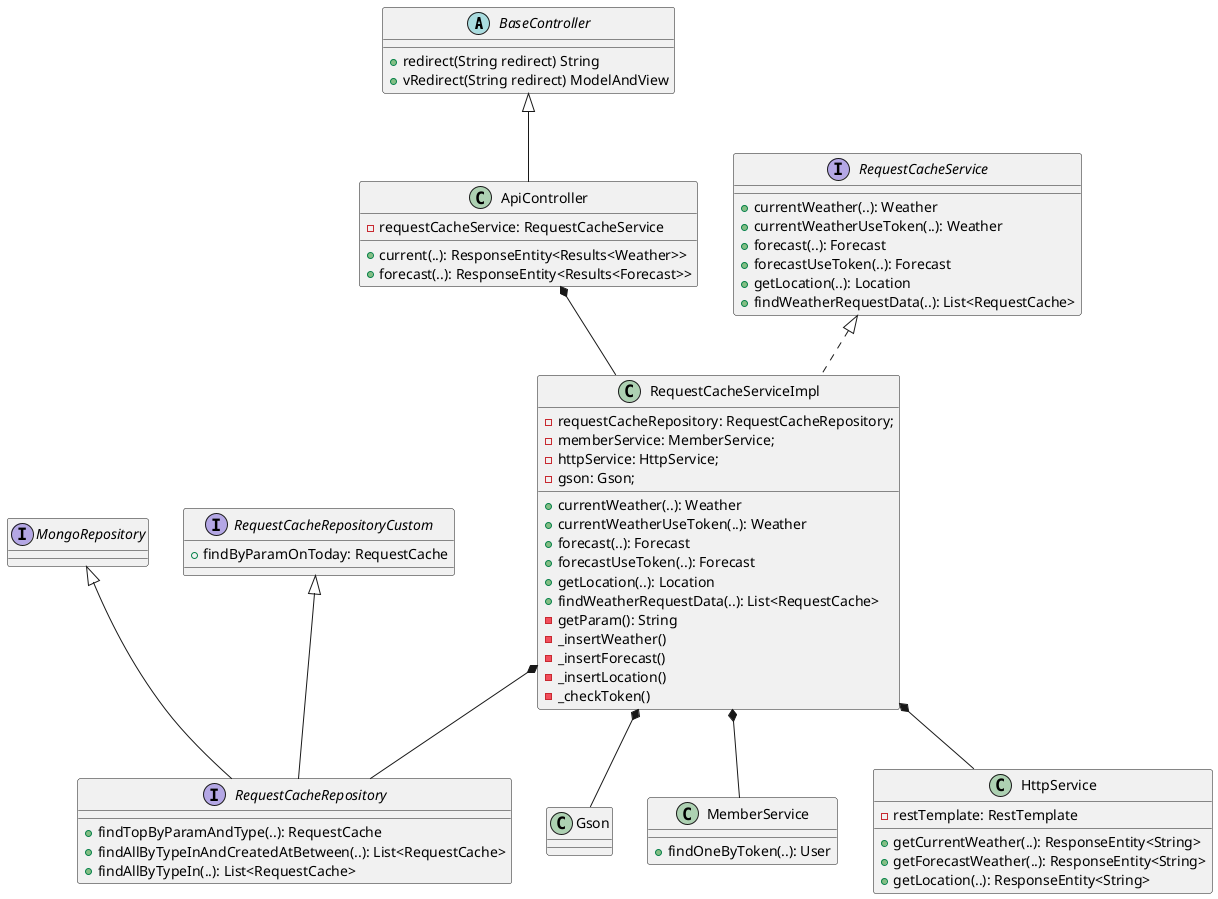 @startuml

abstract class BaseController{
+ redirect(String redirect) String
+ vRedirect(String redirect) ModelAndView
}

interface RequestCacheService {
+ currentWeather(..): Weather
+ currentWeatherUseToken(..): Weather
+ forecast(..): Forecast
+ forecastUseToken(..): Forecast
+ getLocation(..): Location
+ findWeatherRequestData(..): List<RequestCache>
}
interface MongoRepository
interface RequestCacheRepositoryCustom {
+ findByParamOnToday: RequestCache
}
interface RequestCacheRepository extends MongoRepository,RequestCacheRepositoryCustom{
+ findTopByParamAndType(..): RequestCache
+ findAllByTypeInAndCreatedAtBetween(..): List<RequestCache>
+ findAllByTypeIn(..): List<RequestCache>
}
class Gson
class MemberService {
+ findOneByToken(..): User
}
class HttpService {
- restTemplate: RestTemplate

+ getCurrentWeather(..): ResponseEntity<String>
+ getForecastWeather(..): ResponseEntity<String>
+ getLocation(..): ResponseEntity<String>
}
ApiController *-- RequestCacheServiceImpl
RequestCacheServiceImpl *-- RequestCacheRepository
RequestCacheServiceImpl *-- Gson
RequestCacheServiceImpl *-- HttpService
RequestCacheServiceImpl *-- MemberService

class ApiController extends BaseController {
- requestCacheService: RequestCacheService
+ current(..): ResponseEntity<Results<Weather>>
+ forecast(..): ResponseEntity<Results<Forecast>>
}
class RequestCacheServiceImpl implements RequestCacheService{
- requestCacheRepository: RequestCacheRepository;
- memberService: MemberService;
- httpService: HttpService;
- gson: Gson;

+ currentWeather(..): Weather
+ currentWeatherUseToken(..): Weather
+ forecast(..): Forecast
+ forecastUseToken(..): Forecast
+ getLocation(..): Location
+ findWeatherRequestData(..): List<RequestCache>
- getParam(): String
- _insertWeather()
- _insertForecast()
- _insertLocation()
- _checkToken()
}


@enduml